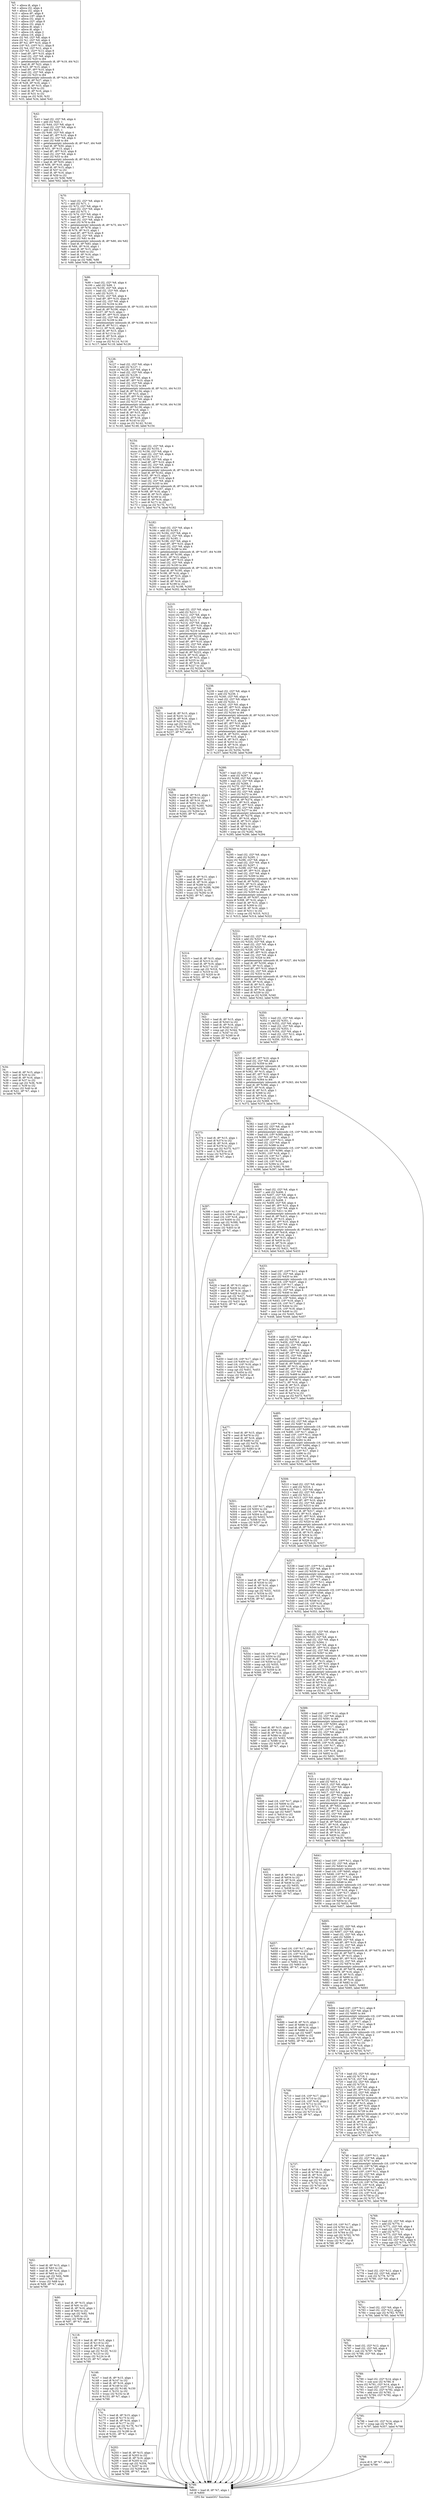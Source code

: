 digraph "CFG for 'mainGtU' function" {
	label="CFG for 'mainGtU' function";

	Node0x1254b40 [shape=record,label="{%6:\l  %7 = alloca i8, align 1\l  %8 = alloca i32, align 4\l  %9 = alloca i32, align 4\l  %10 = alloca i8*, align 8\l  %11 = alloca i16*, align 8\l  %12 = alloca i32, align 4\l  %13 = alloca i32*, align 8\l  %14 = alloca i32, align 4\l  %15 = alloca i8, align 1\l  %16 = alloca i8, align 1\l  %17 = alloca i16, align 2\l  %18 = alloca i16, align 2\l  store i32 %0, i32* %8, align 4\l  store i32 %1, i32* %9, align 4\l  store i8* %2, i8** %10, align 8\l  store i16* %3, i16** %11, align 8\l  store i32 %4, i32* %12, align 4\l  store i32* %5, i32** %13, align 8\l  %19 = load i8*, i8** %10, align 8\l  %20 = load i32, i32* %8, align 4\l  %21 = zext i32 %20 to i64\l  %22 = getelementptr inbounds i8, i8* %19, i64 %21\l  %23 = load i8, i8* %22, align 1\l  store i8 %23, i8* %15, align 1\l  %24 = load i8*, i8** %10, align 8\l  %25 = load i32, i32* %9, align 4\l  %26 = zext i32 %25 to i64\l  %27 = getelementptr inbounds i8, i8* %24, i64 %26\l  %28 = load i8, i8* %27, align 1\l  store i8 %28, i8* %16, align 1\l  %29 = load i8, i8* %15, align 1\l  %30 = zext i8 %29 to i32\l  %31 = load i8, i8* %16, align 1\l  %32 = zext i8 %31 to i32\l  %33 = icmp ne i32 %30, %32\l  br i1 %33, label %34, label %42\l|{<s0>T|<s1>F}}"];
	Node0x1254b40:s0 -> Node0x12549a0;
	Node0x1254b40:s1 -> Node0x1255a30;
	Node0x12549a0 [shape=record,label="{%34:\l34:                                               \l  %35 = load i8, i8* %15, align 1\l  %36 = zext i8 %35 to i32\l  %37 = load i8, i8* %16, align 1\l  %38 = zext i8 %37 to i32\l  %39 = icmp sgt i32 %36, %38\l  %40 = zext i1 %39 to i32\l  %41 = trunc i32 %40 to i8\l  store i8 %41, i8* %7, align 1\l  br label %799\l}"];
	Node0x12549a0 -> Node0x1255db0;
	Node0x1255a30 [shape=record,label="{%42:\l42:                                               \l  %43 = load i32, i32* %8, align 4\l  %44 = add i32 %43, 1\l  store i32 %44, i32* %8, align 4\l  %45 = load i32, i32* %9, align 4\l  %46 = add i32 %45, 1\l  store i32 %46, i32* %9, align 4\l  %47 = load i8*, i8** %10, align 8\l  %48 = load i32, i32* %8, align 4\l  %49 = zext i32 %48 to i64\l  %50 = getelementptr inbounds i8, i8* %47, i64 %49\l  %51 = load i8, i8* %50, align 1\l  store i8 %51, i8* %15, align 1\l  %52 = load i8*, i8** %10, align 8\l  %53 = load i32, i32* %9, align 4\l  %54 = zext i32 %53 to i64\l  %55 = getelementptr inbounds i8, i8* %52, i64 %54\l  %56 = load i8, i8* %55, align 1\l  store i8 %56, i8* %16, align 1\l  %57 = load i8, i8* %15, align 1\l  %58 = zext i8 %57 to i32\l  %59 = load i8, i8* %16, align 1\l  %60 = zext i8 %59 to i32\l  %61 = icmp ne i32 %58, %60\l  br i1 %61, label %62, label %70\l|{<s0>T|<s1>F}}"];
	Node0x1255a30:s0 -> Node0x12567f0;
	Node0x1255a30:s1 -> Node0x1256840;
	Node0x12567f0 [shape=record,label="{%62:\l62:                                               \l  %63 = load i8, i8* %15, align 1\l  %64 = zext i8 %63 to i32\l  %65 = load i8, i8* %16, align 1\l  %66 = zext i8 %65 to i32\l  %67 = icmp sgt i32 %64, %66\l  %68 = zext i1 %67 to i32\l  %69 = trunc i32 %68 to i8\l  store i8 %69, i8* %7, align 1\l  br label %799\l}"];
	Node0x12567f0 -> Node0x1255db0;
	Node0x1256840 [shape=record,label="{%70:\l70:                                               \l  %71 = load i32, i32* %8, align 4\l  %72 = add i32 %71, 1\l  store i32 %72, i32* %8, align 4\l  %73 = load i32, i32* %9, align 4\l  %74 = add i32 %73, 1\l  store i32 %74, i32* %9, align 4\l  %75 = load i8*, i8** %10, align 8\l  %76 = load i32, i32* %8, align 4\l  %77 = zext i32 %76 to i64\l  %78 = getelementptr inbounds i8, i8* %75, i64 %77\l  %79 = load i8, i8* %78, align 1\l  store i8 %79, i8* %15, align 1\l  %80 = load i8*, i8** %10, align 8\l  %81 = load i32, i32* %9, align 4\l  %82 = zext i32 %81 to i64\l  %83 = getelementptr inbounds i8, i8* %80, i64 %82\l  %84 = load i8, i8* %83, align 1\l  store i8 %84, i8* %16, align 1\l  %85 = load i8, i8* %15, align 1\l  %86 = zext i8 %85 to i32\l  %87 = load i8, i8* %16, align 1\l  %88 = zext i8 %87 to i32\l  %89 = icmp ne i32 %86, %88\l  br i1 %89, label %90, label %98\l|{<s0>T|<s1>F}}"];
	Node0x1256840:s0 -> Node0x1257640;
	Node0x1256840:s1 -> Node0x1257690;
	Node0x1257640 [shape=record,label="{%90:\l90:                                               \l  %91 = load i8, i8* %15, align 1\l  %92 = zext i8 %91 to i32\l  %93 = load i8, i8* %16, align 1\l  %94 = zext i8 %93 to i32\l  %95 = icmp sgt i32 %92, %94\l  %96 = zext i1 %95 to i32\l  %97 = trunc i32 %96 to i8\l  store i8 %97, i8* %7, align 1\l  br label %799\l}"];
	Node0x1257640 -> Node0x1255db0;
	Node0x1257690 [shape=record,label="{%98:\l98:                                               \l  %99 = load i32, i32* %8, align 4\l  %100 = add i32 %99, 1\l  store i32 %100, i32* %8, align 4\l  %101 = load i32, i32* %9, align 4\l  %102 = add i32 %101, 1\l  store i32 %102, i32* %9, align 4\l  %103 = load i8*, i8** %10, align 8\l  %104 = load i32, i32* %8, align 4\l  %105 = zext i32 %104 to i64\l  %106 = getelementptr inbounds i8, i8* %103, i64 %105\l  %107 = load i8, i8* %106, align 1\l  store i8 %107, i8* %15, align 1\l  %108 = load i8*, i8** %10, align 8\l  %109 = load i32, i32* %9, align 4\l  %110 = zext i32 %109 to i64\l  %111 = getelementptr inbounds i8, i8* %108, i64 %110\l  %112 = load i8, i8* %111, align 1\l  store i8 %112, i8* %16, align 1\l  %113 = load i8, i8* %15, align 1\l  %114 = zext i8 %113 to i32\l  %115 = load i8, i8* %16, align 1\l  %116 = zext i8 %115 to i32\l  %117 = icmp ne i32 %114, %116\l  br i1 %117, label %118, label %126\l|{<s0>T|<s1>F}}"];
	Node0x1257690:s0 -> Node0x1258490;
	Node0x1257690:s1 -> Node0x12584e0;
	Node0x1258490 [shape=record,label="{%118:\l118:                                              \l  %119 = load i8, i8* %15, align 1\l  %120 = zext i8 %119 to i32\l  %121 = load i8, i8* %16, align 1\l  %122 = zext i8 %121 to i32\l  %123 = icmp sgt i32 %120, %122\l  %124 = zext i1 %123 to i32\l  %125 = trunc i32 %124 to i8\l  store i8 %125, i8* %7, align 1\l  br label %799\l}"];
	Node0x1258490 -> Node0x1255db0;
	Node0x12584e0 [shape=record,label="{%126:\l126:                                              \l  %127 = load i32, i32* %8, align 4\l  %128 = add i32 %127, 1\l  store i32 %128, i32* %8, align 4\l  %129 = load i32, i32* %9, align 4\l  %130 = add i32 %129, 1\l  store i32 %130, i32* %9, align 4\l  %131 = load i8*, i8** %10, align 8\l  %132 = load i32, i32* %8, align 4\l  %133 = zext i32 %132 to i64\l  %134 = getelementptr inbounds i8, i8* %131, i64 %133\l  %135 = load i8, i8* %134, align 1\l  store i8 %135, i8* %15, align 1\l  %136 = load i8*, i8** %10, align 8\l  %137 = load i32, i32* %9, align 4\l  %138 = zext i32 %137 to i64\l  %139 = getelementptr inbounds i8, i8* %136, i64 %138\l  %140 = load i8, i8* %139, align 1\l  store i8 %140, i8* %16, align 1\l  %141 = load i8, i8* %15, align 1\l  %142 = zext i8 %141 to i32\l  %143 = load i8, i8* %16, align 1\l  %144 = zext i8 %143 to i32\l  %145 = icmp ne i32 %142, %144\l  br i1 %145, label %146, label %154\l|{<s0>T|<s1>F}}"];
	Node0x12584e0:s0 -> Node0x1259af0;
	Node0x12584e0:s1 -> Node0x1259b40;
	Node0x1259af0 [shape=record,label="{%146:\l146:                                              \l  %147 = load i8, i8* %15, align 1\l  %148 = zext i8 %147 to i32\l  %149 = load i8, i8* %16, align 1\l  %150 = zext i8 %149 to i32\l  %151 = icmp sgt i32 %148, %150\l  %152 = zext i1 %151 to i32\l  %153 = trunc i32 %152 to i8\l  store i8 %153, i8* %7, align 1\l  br label %799\l}"];
	Node0x1259af0 -> Node0x1255db0;
	Node0x1259b40 [shape=record,label="{%154:\l154:                                              \l  %155 = load i32, i32* %8, align 4\l  %156 = add i32 %155, 1\l  store i32 %156, i32* %8, align 4\l  %157 = load i32, i32* %9, align 4\l  %158 = add i32 %157, 1\l  store i32 %158, i32* %9, align 4\l  %159 = load i8*, i8** %10, align 8\l  %160 = load i32, i32* %8, align 4\l  %161 = zext i32 %160 to i64\l  %162 = getelementptr inbounds i8, i8* %159, i64 %161\l  %163 = load i8, i8* %162, align 1\l  store i8 %163, i8* %15, align 1\l  %164 = load i8*, i8** %10, align 8\l  %165 = load i32, i32* %9, align 4\l  %166 = zext i32 %165 to i64\l  %167 = getelementptr inbounds i8, i8* %164, i64 %166\l  %168 = load i8, i8* %167, align 1\l  store i8 %168, i8* %16, align 1\l  %169 = load i8, i8* %15, align 1\l  %170 = zext i8 %169 to i32\l  %171 = load i8, i8* %16, align 1\l  %172 = zext i8 %171 to i32\l  %173 = icmp ne i32 %170, %172\l  br i1 %173, label %174, label %182\l|{<s0>T|<s1>F}}"];
	Node0x1259b40:s0 -> Node0x125a940;
	Node0x1259b40:s1 -> Node0x125a990;
	Node0x125a940 [shape=record,label="{%174:\l174:                                              \l  %175 = load i8, i8* %15, align 1\l  %176 = zext i8 %175 to i32\l  %177 = load i8, i8* %16, align 1\l  %178 = zext i8 %177 to i32\l  %179 = icmp sgt i32 %176, %178\l  %180 = zext i1 %179 to i32\l  %181 = trunc i32 %180 to i8\l  store i8 %181, i8* %7, align 1\l  br label %799\l}"];
	Node0x125a940 -> Node0x1255db0;
	Node0x125a990 [shape=record,label="{%182:\l182:                                              \l  %183 = load i32, i32* %8, align 4\l  %184 = add i32 %183, 1\l  store i32 %184, i32* %8, align 4\l  %185 = load i32, i32* %9, align 4\l  %186 = add i32 %185, 1\l  store i32 %186, i32* %9, align 4\l  %187 = load i8*, i8** %10, align 8\l  %188 = load i32, i32* %8, align 4\l  %189 = zext i32 %188 to i64\l  %190 = getelementptr inbounds i8, i8* %187, i64 %189\l  %191 = load i8, i8* %190, align 1\l  store i8 %191, i8* %15, align 1\l  %192 = load i8*, i8** %10, align 8\l  %193 = load i32, i32* %9, align 4\l  %194 = zext i32 %193 to i64\l  %195 = getelementptr inbounds i8, i8* %192, i64 %194\l  %196 = load i8, i8* %195, align 1\l  store i8 %196, i8* %16, align 1\l  %197 = load i8, i8* %15, align 1\l  %198 = zext i8 %197 to i32\l  %199 = load i8, i8* %16, align 1\l  %200 = zext i8 %199 to i32\l  %201 = icmp ne i32 %198, %200\l  br i1 %201, label %202, label %210\l|{<s0>T|<s1>F}}"];
	Node0x125a990:s0 -> Node0x125b790;
	Node0x125a990:s1 -> Node0x125b7e0;
	Node0x125b790 [shape=record,label="{%202:\l202:                                              \l  %203 = load i8, i8* %15, align 1\l  %204 = zext i8 %203 to i32\l  %205 = load i8, i8* %16, align 1\l  %206 = zext i8 %205 to i32\l  %207 = icmp sgt i32 %204, %206\l  %208 = zext i1 %207 to i32\l  %209 = trunc i32 %208 to i8\l  store i8 %209, i8* %7, align 1\l  br label %799\l}"];
	Node0x125b790 -> Node0x1255db0;
	Node0x125b7e0 [shape=record,label="{%210:\l210:                                              \l  %211 = load i32, i32* %8, align 4\l  %212 = add i32 %211, 1\l  store i32 %212, i32* %8, align 4\l  %213 = load i32, i32* %9, align 4\l  %214 = add i32 %213, 1\l  store i32 %214, i32* %9, align 4\l  %215 = load i8*, i8** %10, align 8\l  %216 = load i32, i32* %8, align 4\l  %217 = zext i32 %216 to i64\l  %218 = getelementptr inbounds i8, i8* %215, i64 %217\l  %219 = load i8, i8* %218, align 1\l  store i8 %219, i8* %15, align 1\l  %220 = load i8*, i8** %10, align 8\l  %221 = load i32, i32* %9, align 4\l  %222 = zext i32 %221 to i64\l  %223 = getelementptr inbounds i8, i8* %220, i64 %222\l  %224 = load i8, i8* %223, align 1\l  store i8 %224, i8* %16, align 1\l  %225 = load i8, i8* %15, align 1\l  %226 = zext i8 %225 to i32\l  %227 = load i8, i8* %16, align 1\l  %228 = zext i8 %227 to i32\l  %229 = icmp ne i32 %226, %228\l  br i1 %229, label %230, label %238\l|{<s0>T|<s1>F}}"];
	Node0x125b7e0:s0 -> Node0x125c5e0;
	Node0x125b7e0:s1 -> Node0x125c630;
	Node0x125c5e0 [shape=record,label="{%230:\l230:                                              \l  %231 = load i8, i8* %15, align 1\l  %232 = zext i8 %231 to i32\l  %233 = load i8, i8* %16, align 1\l  %234 = zext i8 %233 to i32\l  %235 = icmp sgt i32 %232, %234\l  %236 = zext i1 %235 to i32\l  %237 = trunc i32 %236 to i8\l  store i8 %237, i8* %7, align 1\l  br label %799\l}"];
	Node0x125c5e0 -> Node0x1255db0;
	Node0x125c630 [shape=record,label="{%238:\l238:                                              \l  %239 = load i32, i32* %8, align 4\l  %240 = add i32 %239, 1\l  store i32 %240, i32* %8, align 4\l  %241 = load i32, i32* %9, align 4\l  %242 = add i32 %241, 1\l  store i32 %242, i32* %9, align 4\l  %243 = load i8*, i8** %10, align 8\l  %244 = load i32, i32* %8, align 4\l  %245 = zext i32 %244 to i64\l  %246 = getelementptr inbounds i8, i8* %243, i64 %245\l  %247 = load i8, i8* %246, align 1\l  store i8 %247, i8* %15, align 1\l  %248 = load i8*, i8** %10, align 8\l  %249 = load i32, i32* %9, align 4\l  %250 = zext i32 %249 to i64\l  %251 = getelementptr inbounds i8, i8* %248, i64 %250\l  %252 = load i8, i8* %251, align 1\l  store i8 %252, i8* %16, align 1\l  %253 = load i8, i8* %15, align 1\l  %254 = zext i8 %253 to i32\l  %255 = load i8, i8* %16, align 1\l  %256 = zext i8 %255 to i32\l  %257 = icmp ne i32 %254, %256\l  br i1 %257, label %258, label %266\l|{<s0>T|<s1>F}}"];
	Node0x125c630:s0 -> Node0x1258a90;
	Node0x125c630:s1 -> Node0x1258ae0;
	Node0x1258a90 [shape=record,label="{%258:\l258:                                              \l  %259 = load i8, i8* %15, align 1\l  %260 = zext i8 %259 to i32\l  %261 = load i8, i8* %16, align 1\l  %262 = zext i8 %261 to i32\l  %263 = icmp sgt i32 %260, %262\l  %264 = zext i1 %263 to i32\l  %265 = trunc i32 %264 to i8\l  store i8 %265, i8* %7, align 1\l  br label %799\l}"];
	Node0x1258a90 -> Node0x1255db0;
	Node0x1258ae0 [shape=record,label="{%266:\l266:                                              \l  %267 = load i32, i32* %8, align 4\l  %268 = add i32 %267, 1\l  store i32 %268, i32* %8, align 4\l  %269 = load i32, i32* %9, align 4\l  %270 = add i32 %269, 1\l  store i32 %270, i32* %9, align 4\l  %271 = load i8*, i8** %10, align 8\l  %272 = load i32, i32* %8, align 4\l  %273 = zext i32 %272 to i64\l  %274 = getelementptr inbounds i8, i8* %271, i64 %273\l  %275 = load i8, i8* %274, align 1\l  store i8 %275, i8* %15, align 1\l  %276 = load i8*, i8** %10, align 8\l  %277 = load i32, i32* %9, align 4\l  %278 = zext i32 %277 to i64\l  %279 = getelementptr inbounds i8, i8* %276, i64 %278\l  %280 = load i8, i8* %279, align 1\l  store i8 %280, i8* %16, align 1\l  %281 = load i8, i8* %15, align 1\l  %282 = zext i8 %281 to i32\l  %283 = load i8, i8* %16, align 1\l  %284 = zext i8 %283 to i32\l  %285 = icmp ne i32 %282, %284\l  br i1 %285, label %286, label %294\l|{<s0>T|<s1>F}}"];
	Node0x1258ae0:s0 -> Node0x125eac0;
	Node0x1258ae0:s1 -> Node0x125eb10;
	Node0x125eac0 [shape=record,label="{%286:\l286:                                              \l  %287 = load i8, i8* %15, align 1\l  %288 = zext i8 %287 to i32\l  %289 = load i8, i8* %16, align 1\l  %290 = zext i8 %289 to i32\l  %291 = icmp sgt i32 %288, %290\l  %292 = zext i1 %291 to i32\l  %293 = trunc i32 %292 to i8\l  store i8 %293, i8* %7, align 1\l  br label %799\l}"];
	Node0x125eac0 -> Node0x1255db0;
	Node0x125eb10 [shape=record,label="{%294:\l294:                                              \l  %295 = load i32, i32* %8, align 4\l  %296 = add i32 %295, 1\l  store i32 %296, i32* %8, align 4\l  %297 = load i32, i32* %9, align 4\l  %298 = add i32 %297, 1\l  store i32 %298, i32* %9, align 4\l  %299 = load i8*, i8** %10, align 8\l  %300 = load i32, i32* %8, align 4\l  %301 = zext i32 %300 to i64\l  %302 = getelementptr inbounds i8, i8* %299, i64 %301\l  %303 = load i8, i8* %302, align 1\l  store i8 %303, i8* %15, align 1\l  %304 = load i8*, i8** %10, align 8\l  %305 = load i32, i32* %9, align 4\l  %306 = zext i32 %305 to i64\l  %307 = getelementptr inbounds i8, i8* %304, i64 %306\l  %308 = load i8, i8* %307, align 1\l  store i8 %308, i8* %16, align 1\l  %309 = load i8, i8* %15, align 1\l  %310 = zext i8 %309 to i32\l  %311 = load i8, i8* %16, align 1\l  %312 = zext i8 %311 to i32\l  %313 = icmp ne i32 %310, %312\l  br i1 %313, label %314, label %322\l|{<s0>T|<s1>F}}"];
	Node0x125eb10:s0 -> Node0x125f910;
	Node0x125eb10:s1 -> Node0x125f960;
	Node0x125f910 [shape=record,label="{%314:\l314:                                              \l  %315 = load i8, i8* %15, align 1\l  %316 = zext i8 %315 to i32\l  %317 = load i8, i8* %16, align 1\l  %318 = zext i8 %317 to i32\l  %319 = icmp sgt i32 %316, %318\l  %320 = zext i1 %319 to i32\l  %321 = trunc i32 %320 to i8\l  store i8 %321, i8* %7, align 1\l  br label %799\l}"];
	Node0x125f910 -> Node0x1255db0;
	Node0x125f960 [shape=record,label="{%322:\l322:                                              \l  %323 = load i32, i32* %8, align 4\l  %324 = add i32 %323, 1\l  store i32 %324, i32* %8, align 4\l  %325 = load i32, i32* %9, align 4\l  %326 = add i32 %325, 1\l  store i32 %326, i32* %9, align 4\l  %327 = load i8*, i8** %10, align 8\l  %328 = load i32, i32* %8, align 4\l  %329 = zext i32 %328 to i64\l  %330 = getelementptr inbounds i8, i8* %327, i64 %329\l  %331 = load i8, i8* %330, align 1\l  store i8 %331, i8* %15, align 1\l  %332 = load i8*, i8** %10, align 8\l  %333 = load i32, i32* %9, align 4\l  %334 = zext i32 %333 to i64\l  %335 = getelementptr inbounds i8, i8* %332, i64 %334\l  %336 = load i8, i8* %335, align 1\l  store i8 %336, i8* %16, align 1\l  %337 = load i8, i8* %15, align 1\l  %338 = zext i8 %337 to i32\l  %339 = load i8, i8* %16, align 1\l  %340 = zext i8 %339 to i32\l  %341 = icmp ne i32 %338, %340\l  br i1 %341, label %342, label %350\l|{<s0>T|<s1>F}}"];
	Node0x125f960:s0 -> Node0x1260760;
	Node0x125f960:s1 -> Node0x12607b0;
	Node0x1260760 [shape=record,label="{%342:\l342:                                              \l  %343 = load i8, i8* %15, align 1\l  %344 = zext i8 %343 to i32\l  %345 = load i8, i8* %16, align 1\l  %346 = zext i8 %345 to i32\l  %347 = icmp sgt i32 %344, %346\l  %348 = zext i1 %347 to i32\l  %349 = trunc i32 %348 to i8\l  store i8 %349, i8* %7, align 1\l  br label %799\l}"];
	Node0x1260760 -> Node0x1255db0;
	Node0x12607b0 [shape=record,label="{%350:\l350:                                              \l  %351 = load i32, i32* %8, align 4\l  %352 = add i32 %351, 1\l  store i32 %352, i32* %8, align 4\l  %353 = load i32, i32* %9, align 4\l  %354 = add i32 %353, 1\l  store i32 %354, i32* %9, align 4\l  %355 = load i32, i32* %12, align 4\l  %356 = add i32 %355, 8\l  store i32 %356, i32* %14, align 4\l  br label %357\l}"];
	Node0x12607b0 -> Node0x1261010;
	Node0x1261010 [shape=record,label="{%357:\l357:                                              \l  %358 = load i8*, i8** %10, align 8\l  %359 = load i32, i32* %8, align 4\l  %360 = zext i32 %359 to i64\l  %361 = getelementptr inbounds i8, i8* %358, i64 %360\l  %362 = load i8, i8* %361, align 1\l  store i8 %362, i8* %15, align 1\l  %363 = load i8*, i8** %10, align 8\l  %364 = load i32, i32* %9, align 4\l  %365 = zext i32 %364 to i64\l  %366 = getelementptr inbounds i8, i8* %363, i64 %365\l  %367 = load i8, i8* %366, align 1\l  store i8 %367, i8* %16, align 1\l  %368 = load i8, i8* %15, align 1\l  %369 = zext i8 %368 to i32\l  %370 = load i8, i8* %16, align 1\l  %371 = zext i8 %370 to i32\l  %372 = icmp ne i32 %369, %371\l  br i1 %372, label %373, label %381\l|{<s0>T|<s1>F}}"];
	Node0x1261010:s0 -> Node0x12617b0;
	Node0x1261010:s1 -> Node0x1261800;
	Node0x12617b0 [shape=record,label="{%373:\l373:                                              \l  %374 = load i8, i8* %15, align 1\l  %375 = zext i8 %374 to i32\l  %376 = load i8, i8* %16, align 1\l  %377 = zext i8 %376 to i32\l  %378 = icmp sgt i32 %375, %377\l  %379 = zext i1 %378 to i32\l  %380 = trunc i32 %379 to i8\l  store i8 %380, i8* %7, align 1\l  br label %799\l}"];
	Node0x12617b0 -> Node0x1255db0;
	Node0x1261800 [shape=record,label="{%381:\l381:                                              \l  %382 = load i16*, i16** %11, align 8\l  %383 = load i32, i32* %8, align 4\l  %384 = zext i32 %383 to i64\l  %385 = getelementptr inbounds i16, i16* %382, i64 %384\l  %386 = load i16, i16* %385, align 2\l  store i16 %386, i16* %17, align 2\l  %387 = load i16*, i16** %11, align 8\l  %388 = load i32, i32* %9, align 4\l  %389 = zext i32 %388 to i64\l  %390 = getelementptr inbounds i16, i16* %387, i64 %389\l  %391 = load i16, i16* %390, align 2\l  store i16 %391, i16* %18, align 2\l  %392 = load i16, i16* %17, align 2\l  %393 = zext i16 %392 to i32\l  %394 = load i16, i16* %18, align 2\l  %395 = zext i16 %394 to i32\l  %396 = icmp ne i32 %393, %395\l  br i1 %396, label %397, label %405\l|{<s0>T|<s1>F}}"];
	Node0x1261800:s0 -> Node0x1262360;
	Node0x1261800:s1 -> Node0x12623b0;
	Node0x1262360 [shape=record,label="{%397:\l397:                                              \l  %398 = load i16, i16* %17, align 2\l  %399 = zext i16 %398 to i32\l  %400 = load i16, i16* %18, align 2\l  %401 = zext i16 %400 to i32\l  %402 = icmp sgt i32 %399, %401\l  %403 = zext i1 %402 to i32\l  %404 = trunc i32 %403 to i8\l  store i8 %404, i8* %7, align 1\l  br label %799\l}"];
	Node0x1262360 -> Node0x1255db0;
	Node0x12623b0 [shape=record,label="{%405:\l405:                                              \l  %406 = load i32, i32* %8, align 4\l  %407 = add i32 %406, 1\l  store i32 %407, i32* %8, align 4\l  %408 = load i32, i32* %9, align 4\l  %409 = add i32 %408, 1\l  store i32 %409, i32* %9, align 4\l  %410 = load i8*, i8** %10, align 8\l  %411 = load i32, i32* %8, align 4\l  %412 = zext i32 %411 to i64\l  %413 = getelementptr inbounds i8, i8* %410, i64 %412\l  %414 = load i8, i8* %413, align 1\l  store i8 %414, i8* %15, align 1\l  %415 = load i8*, i8** %10, align 8\l  %416 = load i32, i32* %9, align 4\l  %417 = zext i32 %416 to i64\l  %418 = getelementptr inbounds i8, i8* %415, i64 %417\l  %419 = load i8, i8* %418, align 1\l  store i8 %419, i8* %16, align 1\l  %420 = load i8, i8* %15, align 1\l  %421 = zext i8 %420 to i32\l  %422 = load i8, i8* %16, align 1\l  %423 = zext i8 %422 to i32\l  %424 = icmp ne i32 %421, %423\l  br i1 %424, label %425, label %433\l|{<s0>T|<s1>F}}"];
	Node0x12623b0:s0 -> Node0x12631b0;
	Node0x12623b0:s1 -> Node0x1263200;
	Node0x12631b0 [shape=record,label="{%425:\l425:                                              \l  %426 = load i8, i8* %15, align 1\l  %427 = zext i8 %426 to i32\l  %428 = load i8, i8* %16, align 1\l  %429 = zext i8 %428 to i32\l  %430 = icmp sgt i32 %427, %429\l  %431 = zext i1 %430 to i32\l  %432 = trunc i32 %431 to i8\l  store i8 %432, i8* %7, align 1\l  br label %799\l}"];
	Node0x12631b0 -> Node0x1255db0;
	Node0x1263200 [shape=record,label="{%433:\l433:                                              \l  %434 = load i16*, i16** %11, align 8\l  %435 = load i32, i32* %8, align 4\l  %436 = zext i32 %435 to i64\l  %437 = getelementptr inbounds i16, i16* %434, i64 %436\l  %438 = load i16, i16* %437, align 2\l  store i16 %438, i16* %17, align 2\l  %439 = load i16*, i16** %11, align 8\l  %440 = load i32, i32* %9, align 4\l  %441 = zext i32 %440 to i64\l  %442 = getelementptr inbounds i16, i16* %439, i64 %441\l  %443 = load i16, i16* %442, align 2\l  store i16 %443, i16* %18, align 2\l  %444 = load i16, i16* %17, align 2\l  %445 = zext i16 %444 to i32\l  %446 = load i16, i16* %18, align 2\l  %447 = zext i16 %446 to i32\l  %448 = icmp ne i32 %445, %447\l  br i1 %448, label %449, label %457\l|{<s0>T|<s1>F}}"];
	Node0x1263200:s0 -> Node0x1263d60;
	Node0x1263200:s1 -> Node0x1263db0;
	Node0x1263d60 [shape=record,label="{%449:\l449:                                              \l  %450 = load i16, i16* %17, align 2\l  %451 = zext i16 %450 to i32\l  %452 = load i16, i16* %18, align 2\l  %453 = zext i16 %452 to i32\l  %454 = icmp sgt i32 %451, %453\l  %455 = zext i1 %454 to i32\l  %456 = trunc i32 %455 to i8\l  store i8 %456, i8* %7, align 1\l  br label %799\l}"];
	Node0x1263d60 -> Node0x1255db0;
	Node0x1263db0 [shape=record,label="{%457:\l457:                                              \l  %458 = load i32, i32* %8, align 4\l  %459 = add i32 %458, 1\l  store i32 %459, i32* %8, align 4\l  %460 = load i32, i32* %9, align 4\l  %461 = add i32 %460, 1\l  store i32 %461, i32* %9, align 4\l  %462 = load i8*, i8** %10, align 8\l  %463 = load i32, i32* %8, align 4\l  %464 = zext i32 %463 to i64\l  %465 = getelementptr inbounds i8, i8* %462, i64 %464\l  %466 = load i8, i8* %465, align 1\l  store i8 %466, i8* %15, align 1\l  %467 = load i8*, i8** %10, align 8\l  %468 = load i32, i32* %9, align 4\l  %469 = zext i32 %468 to i64\l  %470 = getelementptr inbounds i8, i8* %467, i64 %469\l  %471 = load i8, i8* %470, align 1\l  store i8 %471, i8* %16, align 1\l  %472 = load i8, i8* %15, align 1\l  %473 = zext i8 %472 to i32\l  %474 = load i8, i8* %16, align 1\l  %475 = zext i8 %474 to i32\l  %476 = icmp ne i32 %473, %475\l  br i1 %476, label %477, label %485\l|{<s0>T|<s1>F}}"];
	Node0x1263db0:s0 -> Node0x1264bb0;
	Node0x1263db0:s1 -> Node0x1264c00;
	Node0x1264bb0 [shape=record,label="{%477:\l477:                                              \l  %478 = load i8, i8* %15, align 1\l  %479 = zext i8 %478 to i32\l  %480 = load i8, i8* %16, align 1\l  %481 = zext i8 %480 to i32\l  %482 = icmp sgt i32 %479, %481\l  %483 = zext i1 %482 to i32\l  %484 = trunc i32 %483 to i8\l  store i8 %484, i8* %7, align 1\l  br label %799\l}"];
	Node0x1264bb0 -> Node0x1255db0;
	Node0x1264c00 [shape=record,label="{%485:\l485:                                              \l  %486 = load i16*, i16** %11, align 8\l  %487 = load i32, i32* %8, align 4\l  %488 = zext i32 %487 to i64\l  %489 = getelementptr inbounds i16, i16* %486, i64 %488\l  %490 = load i16, i16* %489, align 2\l  store i16 %490, i16* %17, align 2\l  %491 = load i16*, i16** %11, align 8\l  %492 = load i32, i32* %9, align 4\l  %493 = zext i32 %492 to i64\l  %494 = getelementptr inbounds i16, i16* %491, i64 %493\l  %495 = load i16, i16* %494, align 2\l  store i16 %495, i16* %18, align 2\l  %496 = load i16, i16* %17, align 2\l  %497 = zext i16 %496 to i32\l  %498 = load i16, i16* %18, align 2\l  %499 = zext i16 %498 to i32\l  %500 = icmp ne i32 %497, %499\l  br i1 %500, label %501, label %509\l|{<s0>T|<s1>F}}"];
	Node0x1264c00:s0 -> Node0x1265760;
	Node0x1264c00:s1 -> Node0x12657b0;
	Node0x1265760 [shape=record,label="{%501:\l501:                                              \l  %502 = load i16, i16* %17, align 2\l  %503 = zext i16 %502 to i32\l  %504 = load i16, i16* %18, align 2\l  %505 = zext i16 %504 to i32\l  %506 = icmp sgt i32 %503, %505\l  %507 = zext i1 %506 to i32\l  %508 = trunc i32 %507 to i8\l  store i8 %508, i8* %7, align 1\l  br label %799\l}"];
	Node0x1265760 -> Node0x1255db0;
	Node0x12657b0 [shape=record,label="{%509:\l509:                                              \l  %510 = load i32, i32* %8, align 4\l  %511 = add i32 %510, 1\l  store i32 %511, i32* %8, align 4\l  %512 = load i32, i32* %9, align 4\l  %513 = add i32 %512, 1\l  store i32 %513, i32* %9, align 4\l  %514 = load i8*, i8** %10, align 8\l  %515 = load i32, i32* %8, align 4\l  %516 = zext i32 %515 to i64\l  %517 = getelementptr inbounds i8, i8* %514, i64 %516\l  %518 = load i8, i8* %517, align 1\l  store i8 %518, i8* %15, align 1\l  %519 = load i8*, i8** %10, align 8\l  %520 = load i32, i32* %9, align 4\l  %521 = zext i32 %520 to i64\l  %522 = getelementptr inbounds i8, i8* %519, i64 %521\l  %523 = load i8, i8* %522, align 1\l  store i8 %523, i8* %16, align 1\l  %524 = load i8, i8* %15, align 1\l  %525 = zext i8 %524 to i32\l  %526 = load i8, i8* %16, align 1\l  %527 = zext i8 %526 to i32\l  %528 = icmp ne i32 %525, %527\l  br i1 %528, label %529, label %537\l|{<s0>T|<s1>F}}"];
	Node0x12657b0:s0 -> Node0x125dba0;
	Node0x12657b0:s1 -> Node0x125dbf0;
	Node0x125dba0 [shape=record,label="{%529:\l529:                                              \l  %530 = load i8, i8* %15, align 1\l  %531 = zext i8 %530 to i32\l  %532 = load i8, i8* %16, align 1\l  %533 = zext i8 %532 to i32\l  %534 = icmp sgt i32 %531, %533\l  %535 = zext i1 %534 to i32\l  %536 = trunc i32 %535 to i8\l  store i8 %536, i8* %7, align 1\l  br label %799\l}"];
	Node0x125dba0 -> Node0x1255db0;
	Node0x125dbf0 [shape=record,label="{%537:\l537:                                              \l  %538 = load i16*, i16** %11, align 8\l  %539 = load i32, i32* %8, align 4\l  %540 = zext i32 %539 to i64\l  %541 = getelementptr inbounds i16, i16* %538, i64 %540\l  %542 = load i16, i16* %541, align 2\l  store i16 %542, i16* %17, align 2\l  %543 = load i16*, i16** %11, align 8\l  %544 = load i32, i32* %9, align 4\l  %545 = zext i32 %544 to i64\l  %546 = getelementptr inbounds i16, i16* %543, i64 %545\l  %547 = load i16, i16* %546, align 2\l  store i16 %547, i16* %18, align 2\l  %548 = load i16, i16* %17, align 2\l  %549 = zext i16 %548 to i32\l  %550 = load i16, i16* %18, align 2\l  %551 = zext i16 %550 to i32\l  %552 = icmp ne i32 %549, %551\l  br i1 %552, label %553, label %561\l|{<s0>T|<s1>F}}"];
	Node0x125dbf0:s0 -> Node0x1268190;
	Node0x125dbf0:s1 -> Node0x12681e0;
	Node0x1268190 [shape=record,label="{%553:\l553:                                              \l  %554 = load i16, i16* %17, align 2\l  %555 = zext i16 %554 to i32\l  %556 = load i16, i16* %18, align 2\l  %557 = zext i16 %556 to i32\l  %558 = icmp sgt i32 %555, %557\l  %559 = zext i1 %558 to i32\l  %560 = trunc i32 %559 to i8\l  store i8 %560, i8* %7, align 1\l  br label %799\l}"];
	Node0x1268190 -> Node0x1255db0;
	Node0x12681e0 [shape=record,label="{%561:\l561:                                              \l  %562 = load i32, i32* %8, align 4\l  %563 = add i32 %562, 1\l  store i32 %563, i32* %8, align 4\l  %564 = load i32, i32* %9, align 4\l  %565 = add i32 %564, 1\l  store i32 %565, i32* %9, align 4\l  %566 = load i8*, i8** %10, align 8\l  %567 = load i32, i32* %8, align 4\l  %568 = zext i32 %567 to i64\l  %569 = getelementptr inbounds i8, i8* %566, i64 %568\l  %570 = load i8, i8* %569, align 1\l  store i8 %570, i8* %15, align 1\l  %571 = load i8*, i8** %10, align 8\l  %572 = load i32, i32* %9, align 4\l  %573 = zext i32 %572 to i64\l  %574 = getelementptr inbounds i8, i8* %571, i64 %573\l  %575 = load i8, i8* %574, align 1\l  store i8 %575, i8* %16, align 1\l  %576 = load i8, i8* %15, align 1\l  %577 = zext i8 %576 to i32\l  %578 = load i8, i8* %16, align 1\l  %579 = zext i8 %578 to i32\l  %580 = icmp ne i32 %577, %579\l  br i1 %580, label %581, label %589\l|{<s0>T|<s1>F}}"];
	Node0x12681e0:s0 -> Node0x1268fe0;
	Node0x12681e0:s1 -> Node0x1269030;
	Node0x1268fe0 [shape=record,label="{%581:\l581:                                              \l  %582 = load i8, i8* %15, align 1\l  %583 = zext i8 %582 to i32\l  %584 = load i8, i8* %16, align 1\l  %585 = zext i8 %584 to i32\l  %586 = icmp sgt i32 %583, %585\l  %587 = zext i1 %586 to i32\l  %588 = trunc i32 %587 to i8\l  store i8 %588, i8* %7, align 1\l  br label %799\l}"];
	Node0x1268fe0 -> Node0x1255db0;
	Node0x1269030 [shape=record,label="{%589:\l589:                                              \l  %590 = load i16*, i16** %11, align 8\l  %591 = load i32, i32* %8, align 4\l  %592 = zext i32 %591 to i64\l  %593 = getelementptr inbounds i16, i16* %590, i64 %592\l  %594 = load i16, i16* %593, align 2\l  store i16 %594, i16* %17, align 2\l  %595 = load i16*, i16** %11, align 8\l  %596 = load i32, i32* %9, align 4\l  %597 = zext i32 %596 to i64\l  %598 = getelementptr inbounds i16, i16* %595, i64 %597\l  %599 = load i16, i16* %598, align 2\l  store i16 %599, i16* %18, align 2\l  %600 = load i16, i16* %17, align 2\l  %601 = zext i16 %600 to i32\l  %602 = load i16, i16* %18, align 2\l  %603 = zext i16 %602 to i32\l  %604 = icmp ne i32 %601, %603\l  br i1 %604, label %605, label %613\l|{<s0>T|<s1>F}}"];
	Node0x1269030:s0 -> Node0x1269b90;
	Node0x1269030:s1 -> Node0x1269be0;
	Node0x1269b90 [shape=record,label="{%605:\l605:                                              \l  %606 = load i16, i16* %17, align 2\l  %607 = zext i16 %606 to i32\l  %608 = load i16, i16* %18, align 2\l  %609 = zext i16 %608 to i32\l  %610 = icmp sgt i32 %607, %609\l  %611 = zext i1 %610 to i32\l  %612 = trunc i32 %611 to i8\l  store i8 %612, i8* %7, align 1\l  br label %799\l}"];
	Node0x1269b90 -> Node0x1255db0;
	Node0x1269be0 [shape=record,label="{%613:\l613:                                              \l  %614 = load i32, i32* %8, align 4\l  %615 = add i32 %614, 1\l  store i32 %615, i32* %8, align 4\l  %616 = load i32, i32* %9, align 4\l  %617 = add i32 %616, 1\l  store i32 %617, i32* %9, align 4\l  %618 = load i8*, i8** %10, align 8\l  %619 = load i32, i32* %8, align 4\l  %620 = zext i32 %619 to i64\l  %621 = getelementptr inbounds i8, i8* %618, i64 %620\l  %622 = load i8, i8* %621, align 1\l  store i8 %622, i8* %15, align 1\l  %623 = load i8*, i8** %10, align 8\l  %624 = load i32, i32* %9, align 4\l  %625 = zext i32 %624 to i64\l  %626 = getelementptr inbounds i8, i8* %623, i64 %625\l  %627 = load i8, i8* %626, align 1\l  store i8 %627, i8* %16, align 1\l  %628 = load i8, i8* %15, align 1\l  %629 = zext i8 %628 to i32\l  %630 = load i8, i8* %16, align 1\l  %631 = zext i8 %630 to i32\l  %632 = icmp ne i32 %629, %631\l  br i1 %632, label %633, label %641\l|{<s0>T|<s1>F}}"];
	Node0x1269be0:s0 -> Node0x126a9e0;
	Node0x1269be0:s1 -> Node0x126aa30;
	Node0x126a9e0 [shape=record,label="{%633:\l633:                                              \l  %634 = load i8, i8* %15, align 1\l  %635 = zext i8 %634 to i32\l  %636 = load i8, i8* %16, align 1\l  %637 = zext i8 %636 to i32\l  %638 = icmp sgt i32 %635, %637\l  %639 = zext i1 %638 to i32\l  %640 = trunc i32 %639 to i8\l  store i8 %640, i8* %7, align 1\l  br label %799\l}"];
	Node0x126a9e0 -> Node0x1255db0;
	Node0x126aa30 [shape=record,label="{%641:\l641:                                              \l  %642 = load i16*, i16** %11, align 8\l  %643 = load i32, i32* %8, align 4\l  %644 = zext i32 %643 to i64\l  %645 = getelementptr inbounds i16, i16* %642, i64 %644\l  %646 = load i16, i16* %645, align 2\l  store i16 %646, i16* %17, align 2\l  %647 = load i16*, i16** %11, align 8\l  %648 = load i32, i32* %9, align 4\l  %649 = zext i32 %648 to i64\l  %650 = getelementptr inbounds i16, i16* %647, i64 %649\l  %651 = load i16, i16* %650, align 2\l  store i16 %651, i16* %18, align 2\l  %652 = load i16, i16* %17, align 2\l  %653 = zext i16 %652 to i32\l  %654 = load i16, i16* %18, align 2\l  %655 = zext i16 %654 to i32\l  %656 = icmp ne i32 %653, %655\l  br i1 %656, label %657, label %665\l|{<s0>T|<s1>F}}"];
	Node0x126aa30:s0 -> Node0x126b590;
	Node0x126aa30:s1 -> Node0x126b5e0;
	Node0x126b590 [shape=record,label="{%657:\l657:                                              \l  %658 = load i16, i16* %17, align 2\l  %659 = zext i16 %658 to i32\l  %660 = load i16, i16* %18, align 2\l  %661 = zext i16 %660 to i32\l  %662 = icmp sgt i32 %659, %661\l  %663 = zext i1 %662 to i32\l  %664 = trunc i32 %663 to i8\l  store i8 %664, i8* %7, align 1\l  br label %799\l}"];
	Node0x126b590 -> Node0x1255db0;
	Node0x126b5e0 [shape=record,label="{%665:\l665:                                              \l  %666 = load i32, i32* %8, align 4\l  %667 = add i32 %666, 1\l  store i32 %667, i32* %8, align 4\l  %668 = load i32, i32* %9, align 4\l  %669 = add i32 %668, 1\l  store i32 %669, i32* %9, align 4\l  %670 = load i8*, i8** %10, align 8\l  %671 = load i32, i32* %8, align 4\l  %672 = zext i32 %671 to i64\l  %673 = getelementptr inbounds i8, i8* %670, i64 %672\l  %674 = load i8, i8* %673, align 1\l  store i8 %674, i8* %15, align 1\l  %675 = load i8*, i8** %10, align 8\l  %676 = load i32, i32* %9, align 4\l  %677 = zext i32 %676 to i64\l  %678 = getelementptr inbounds i8, i8* %675, i64 %677\l  %679 = load i8, i8* %678, align 1\l  store i8 %679, i8* %16, align 1\l  %680 = load i8, i8* %15, align 1\l  %681 = zext i8 %680 to i32\l  %682 = load i8, i8* %16, align 1\l  %683 = zext i8 %682 to i32\l  %684 = icmp ne i32 %681, %683\l  br i1 %684, label %685, label %693\l|{<s0>T|<s1>F}}"];
	Node0x126b5e0:s0 -> Node0x126c3e0;
	Node0x126b5e0:s1 -> Node0x126c430;
	Node0x126c3e0 [shape=record,label="{%685:\l685:                                              \l  %686 = load i8, i8* %15, align 1\l  %687 = zext i8 %686 to i32\l  %688 = load i8, i8* %16, align 1\l  %689 = zext i8 %688 to i32\l  %690 = icmp sgt i32 %687, %689\l  %691 = zext i1 %690 to i32\l  %692 = trunc i32 %691 to i8\l  store i8 %692, i8* %7, align 1\l  br label %799\l}"];
	Node0x126c3e0 -> Node0x1255db0;
	Node0x126c430 [shape=record,label="{%693:\l693:                                              \l  %694 = load i16*, i16** %11, align 8\l  %695 = load i32, i32* %8, align 4\l  %696 = zext i32 %695 to i64\l  %697 = getelementptr inbounds i16, i16* %694, i64 %696\l  %698 = load i16, i16* %697, align 2\l  store i16 %698, i16* %17, align 2\l  %699 = load i16*, i16** %11, align 8\l  %700 = load i32, i32* %9, align 4\l  %701 = zext i32 %700 to i64\l  %702 = getelementptr inbounds i16, i16* %699, i64 %701\l  %703 = load i16, i16* %702, align 2\l  store i16 %703, i16* %18, align 2\l  %704 = load i16, i16* %17, align 2\l  %705 = zext i16 %704 to i32\l  %706 = load i16, i16* %18, align 2\l  %707 = zext i16 %706 to i32\l  %708 = icmp ne i32 %705, %707\l  br i1 %708, label %709, label %717\l|{<s0>T|<s1>F}}"];
	Node0x126c430:s0 -> Node0x126cf90;
	Node0x126c430:s1 -> Node0x126cfe0;
	Node0x126cf90 [shape=record,label="{%709:\l709:                                              \l  %710 = load i16, i16* %17, align 2\l  %711 = zext i16 %710 to i32\l  %712 = load i16, i16* %18, align 2\l  %713 = zext i16 %712 to i32\l  %714 = icmp sgt i32 %711, %713\l  %715 = zext i1 %714 to i32\l  %716 = trunc i32 %715 to i8\l  store i8 %716, i8* %7, align 1\l  br label %799\l}"];
	Node0x126cf90 -> Node0x1255db0;
	Node0x126cfe0 [shape=record,label="{%717:\l717:                                              \l  %718 = load i32, i32* %8, align 4\l  %719 = add i32 %718, 1\l  store i32 %719, i32* %8, align 4\l  %720 = load i32, i32* %9, align 4\l  %721 = add i32 %720, 1\l  store i32 %721, i32* %9, align 4\l  %722 = load i8*, i8** %10, align 8\l  %723 = load i32, i32* %8, align 4\l  %724 = zext i32 %723 to i64\l  %725 = getelementptr inbounds i8, i8* %722, i64 %724\l  %726 = load i8, i8* %725, align 1\l  store i8 %726, i8* %15, align 1\l  %727 = load i8*, i8** %10, align 8\l  %728 = load i32, i32* %9, align 4\l  %729 = zext i32 %728 to i64\l  %730 = getelementptr inbounds i8, i8* %727, i64 %729\l  %731 = load i8, i8* %730, align 1\l  store i8 %731, i8* %16, align 1\l  %732 = load i8, i8* %15, align 1\l  %733 = zext i8 %732 to i32\l  %734 = load i8, i8* %16, align 1\l  %735 = zext i8 %734 to i32\l  %736 = icmp ne i32 %733, %735\l  br i1 %736, label %737, label %745\l|{<s0>T|<s1>F}}"];
	Node0x126cfe0:s0 -> Node0x126dde0;
	Node0x126cfe0:s1 -> Node0x126de30;
	Node0x126dde0 [shape=record,label="{%737:\l737:                                              \l  %738 = load i8, i8* %15, align 1\l  %739 = zext i8 %738 to i32\l  %740 = load i8, i8* %16, align 1\l  %741 = zext i8 %740 to i32\l  %742 = icmp sgt i32 %739, %741\l  %743 = zext i1 %742 to i32\l  %744 = trunc i32 %743 to i8\l  store i8 %744, i8* %7, align 1\l  br label %799\l}"];
	Node0x126dde0 -> Node0x1255db0;
	Node0x126de30 [shape=record,label="{%745:\l745:                                              \l  %746 = load i16*, i16** %11, align 8\l  %747 = load i32, i32* %8, align 4\l  %748 = zext i32 %747 to i64\l  %749 = getelementptr inbounds i16, i16* %746, i64 %748\l  %750 = load i16, i16* %749, align 2\l  store i16 %750, i16* %17, align 2\l  %751 = load i16*, i16** %11, align 8\l  %752 = load i32, i32* %9, align 4\l  %753 = zext i32 %752 to i64\l  %754 = getelementptr inbounds i16, i16* %751, i64 %753\l  %755 = load i16, i16* %754, align 2\l  store i16 %755, i16* %18, align 2\l  %756 = load i16, i16* %17, align 2\l  %757 = zext i16 %756 to i32\l  %758 = load i16, i16* %18, align 2\l  %759 = zext i16 %758 to i32\l  %760 = icmp ne i32 %757, %759\l  br i1 %760, label %761, label %769\l|{<s0>T|<s1>F}}"];
	Node0x126de30:s0 -> Node0x126e990;
	Node0x126de30:s1 -> Node0x126e9e0;
	Node0x126e990 [shape=record,label="{%761:\l761:                                              \l  %762 = load i16, i16* %17, align 2\l  %763 = zext i16 %762 to i32\l  %764 = load i16, i16* %18, align 2\l  %765 = zext i16 %764 to i32\l  %766 = icmp sgt i32 %763, %765\l  %767 = zext i1 %766 to i32\l  %768 = trunc i32 %767 to i8\l  store i8 %768, i8* %7, align 1\l  br label %799\l}"];
	Node0x126e990 -> Node0x1255db0;
	Node0x126e9e0 [shape=record,label="{%769:\l769:                                              \l  %770 = load i32, i32* %8, align 4\l  %771 = add i32 %770, 1\l  store i32 %771, i32* %8, align 4\l  %772 = load i32, i32* %9, align 4\l  %773 = add i32 %772, 1\l  store i32 %773, i32* %9, align 4\l  %774 = load i32, i32* %8, align 4\l  %775 = load i32, i32* %12, align 4\l  %776 = icmp uge i32 %774, %775\l  br i1 %776, label %777, label %781\l|{<s0>T|<s1>F}}"];
	Node0x126e9e0:s0 -> Node0x126f220;
	Node0x126e9e0:s1 -> Node0x126f270;
	Node0x126f220 [shape=record,label="{%777:\l777:                                              \l  %778 = load i32, i32* %12, align 4\l  %779 = load i32, i32* %8, align 4\l  %780 = sub i32 %779, %778\l  store i32 %780, i32* %8, align 4\l  br label %781\l}"];
	Node0x126f220 -> Node0x126f270;
	Node0x126f270 [shape=record,label="{%781:\l781:                                              \l  %782 = load i32, i32* %9, align 4\l  %783 = load i32, i32* %12, align 4\l  %784 = icmp uge i32 %782, %783\l  br i1 %784, label %785, label %789\l|{<s0>T|<s1>F}}"];
	Node0x126f270:s0 -> Node0x126f690;
	Node0x126f270:s1 -> Node0x126f6e0;
	Node0x126f690 [shape=record,label="{%785:\l785:                                              \l  %786 = load i32, i32* %12, align 4\l  %787 = load i32, i32* %9, align 4\l  %788 = sub i32 %787, %786\l  store i32 %788, i32* %9, align 4\l  br label %789\l}"];
	Node0x126f690 -> Node0x126f6e0;
	Node0x126f6e0 [shape=record,label="{%789:\l789:                                              \l  %790 = load i32, i32* %14, align 4\l  %791 = sub nsw i32 %790, 8\l  store i32 %791, i32* %14, align 4\l  %792 = load i32*, i32** %13, align 8\l  %793 = load i32, i32* %792, align 4\l  %794 = add nsw i32 %793, -1\l  store i32 %794, i32* %792, align 4\l  br label %795\l}"];
	Node0x126f6e0 -> Node0x126fcd0;
	Node0x126fcd0 [shape=record,label="{%795:\l795:                                              \l  %796 = load i32, i32* %14, align 4\l  %797 = icmp sge i32 %796, 0\l  br i1 %797, label %357, label %798\l|{<s0>T|<s1>F}}"];
	Node0x126fcd0:s0 -> Node0x1261010;
	Node0x126fcd0:s1 -> Node0x126fe50;
	Node0x126fe50 [shape=record,label="{%798:\l798:                                              \l  store i8 0, i8* %7, align 1\l  br label %799\l}"];
	Node0x126fe50 -> Node0x1255db0;
	Node0x1255db0 [shape=record,label="{%799:\l799:                                              \l  %800 = load i8, i8* %7, align 1\l  ret i8 %800\l}"];
}
